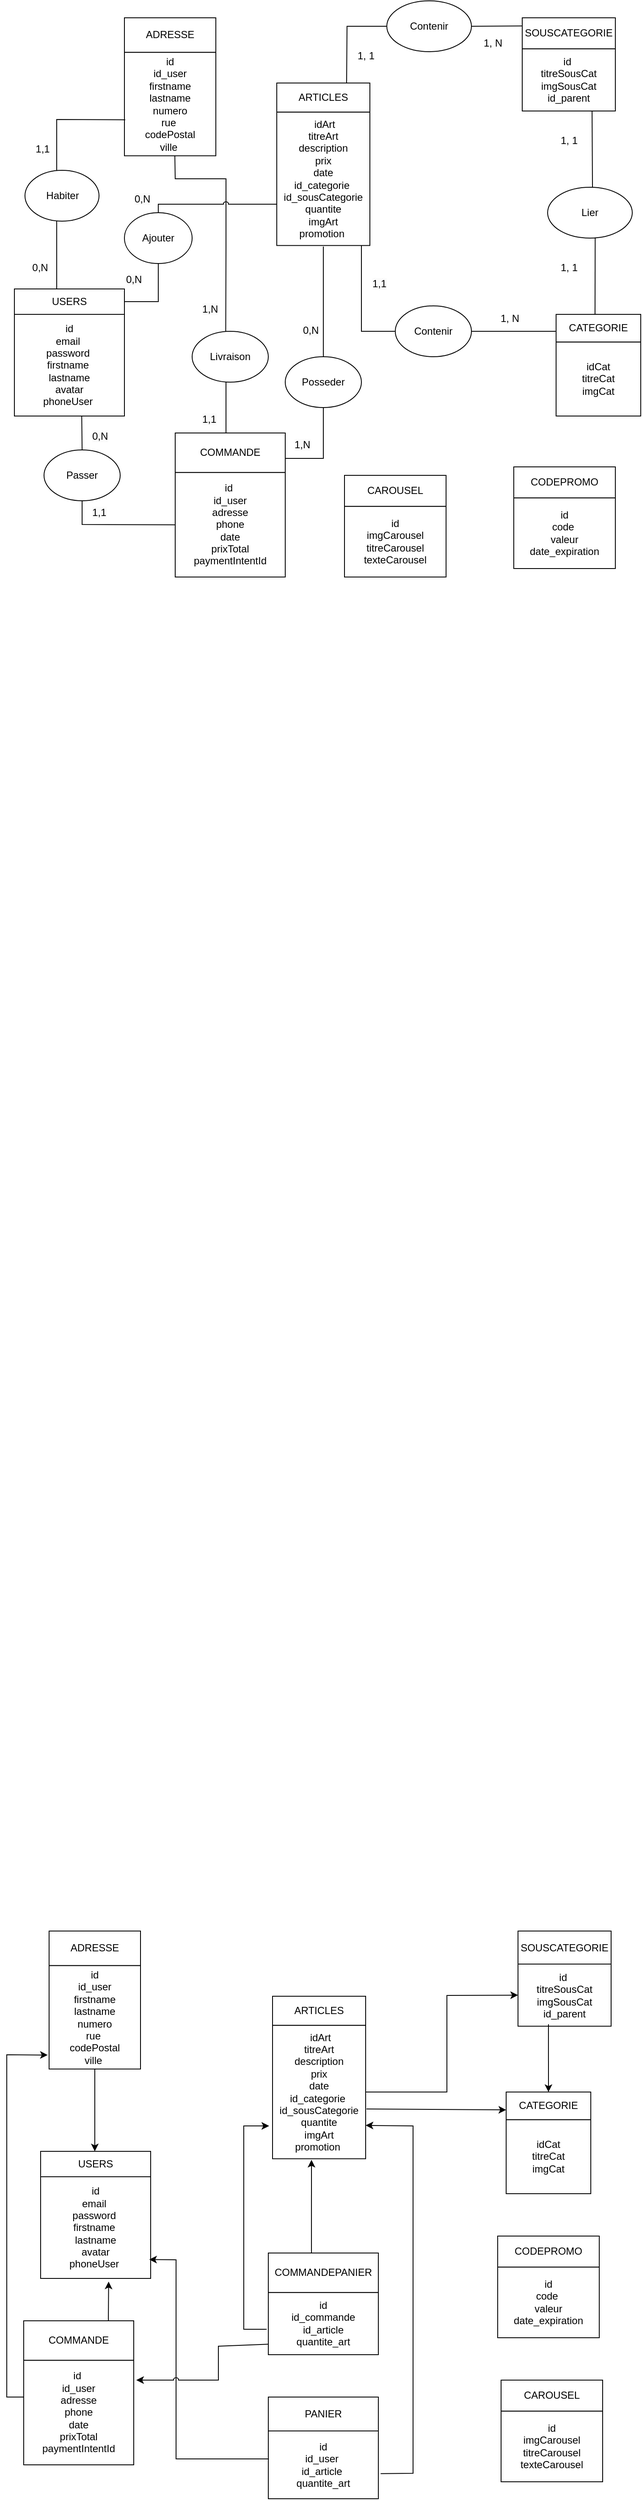 <mxfile version="21.6.1" type="github">
  <diagram name="Page-1" id="oE-j_5iUDHyS0gyDiJHf">
    <mxGraphModel dx="1092" dy="1613" grid="0" gridSize="10" guides="1" tooltips="1" connect="1" arrows="1" fold="1" page="1" pageScale="1" pageWidth="827" pageHeight="1169" math="0" shadow="0">
      <root>
        <mxCell id="0" />
        <mxCell id="1" parent="0" />
        <mxCell id="yUVncVeyEe3Xqn4Ctn47-15" value="" style="group" parent="1" vertex="1" connectable="0">
          <mxGeometry x="469" y="-588" width="90" height="120" as="geometry" />
        </mxCell>
        <mxCell id="yUVncVeyEe3Xqn4Ctn47-13" value="CAROUSEL" style="rounded=0;whiteSpace=wrap;html=1;" parent="yUVncVeyEe3Xqn4Ctn47-15" vertex="1">
          <mxGeometry x="-30" width="120" height="36.67" as="geometry" />
        </mxCell>
        <mxCell id="yUVncVeyEe3Xqn4Ctn47-14" value="&amp;nbsp;id&amp;nbsp;&lt;br&gt;imgCarousel&lt;br&gt;titreCarousel&lt;br&gt;texteCarousel" style="rounded=0;whiteSpace=wrap;html=1;" parent="yUVncVeyEe3Xqn4Ctn47-15" vertex="1">
          <mxGeometry x="-30" y="36.67" width="120" height="83.33" as="geometry" />
        </mxCell>
        <mxCell id="yUVncVeyEe3Xqn4Ctn47-16" value="" style="group" parent="1" vertex="1" connectable="0">
          <mxGeometry x="349" y="1680" width="130" height="120" as="geometry" />
        </mxCell>
        <mxCell id="yUVncVeyEe3Xqn4Ctn47-10" value="PANIER" style="rounded=0;whiteSpace=wrap;html=1;" parent="yUVncVeyEe3Xqn4Ctn47-16" vertex="1">
          <mxGeometry width="130" height="40" as="geometry" />
        </mxCell>
        <mxCell id="yUVncVeyEe3Xqn4Ctn47-12" value="&amp;nbsp;id&amp;nbsp;&lt;br&gt;id_user&amp;nbsp;&lt;br&gt;id_article&amp;nbsp;&lt;br&gt;quantite_art" style="rounded=0;whiteSpace=wrap;html=1;" parent="yUVncVeyEe3Xqn4Ctn47-16" vertex="1">
          <mxGeometry y="40" width="130" height="80" as="geometry" />
        </mxCell>
        <mxCell id="yUVncVeyEe3Xqn4Ctn47-17" value="" style="group" parent="1" vertex="1" connectable="0">
          <mxGeometry x="689" y="-778" width="100" height="120" as="geometry" />
        </mxCell>
        <mxCell id="yUVncVeyEe3Xqn4Ctn47-8" value="CATEGORIE" style="rounded=0;whiteSpace=wrap;html=1;" parent="yUVncVeyEe3Xqn4Ctn47-17" vertex="1">
          <mxGeometry width="100" height="32.727" as="geometry" />
        </mxCell>
        <mxCell id="yUVncVeyEe3Xqn4Ctn47-9" value="idCat&lt;br&gt;titreCat&lt;br&gt;imgCat" style="rounded=0;whiteSpace=wrap;html=1;" parent="yUVncVeyEe3Xqn4Ctn47-17" vertex="1">
          <mxGeometry y="32.73" width="100" height="87.27" as="geometry" />
        </mxCell>
        <mxCell id="yUVncVeyEe3Xqn4Ctn47-18" value="" style="group" parent="1" vertex="1" connectable="0">
          <mxGeometry x="349" y="-1028" width="120" height="180" as="geometry" />
        </mxCell>
        <mxCell id="yUVncVeyEe3Xqn4Ctn47-5" value="&amp;nbsp;idArt&lt;br&gt;titreArt&lt;br&gt;description &lt;br&gt;prix&lt;br&gt;date&lt;br&gt;id_categorie&amp;nbsp;&lt;br&gt;id_sousCategorie&lt;br&gt;quantite&lt;br&gt;imgArt&lt;br&gt;promotion&amp;nbsp;" style="rounded=0;whiteSpace=wrap;html=1;" parent="yUVncVeyEe3Xqn4Ctn47-18" vertex="1">
          <mxGeometry x="10" y="11.25" width="110" height="157.5" as="geometry" />
        </mxCell>
        <mxCell id="yUVncVeyEe3Xqn4Ctn47-3" value="ARTICLES" style="rounded=0;whiteSpace=wrap;html=1;" parent="yUVncVeyEe3Xqn4Ctn47-18" vertex="1">
          <mxGeometry x="10" y="-23.04" width="110" height="34.29" as="geometry" />
        </mxCell>
        <mxCell id="yUVncVeyEe3Xqn4Ctn47-35" value="1, 1" style="text;html=1;align=center;verticalAlign=middle;resizable=0;points=[];autosize=1;strokeColor=none;fillColor=none;" parent="1" vertex="1">
          <mxGeometry x="444" y="-1098" width="40" height="30" as="geometry" />
        </mxCell>
        <mxCell id="yUVncVeyEe3Xqn4Ctn47-54" value="&lt;span style=&quot;color: rgb(0, 0, 0); font-family: Helvetica; font-size: 12px; font-style: normal; font-variant-ligatures: normal; font-variant-caps: normal; font-weight: 400; letter-spacing: normal; orphans: 2; text-align: center; text-indent: 0px; text-transform: none; widows: 2; word-spacing: 0px; -webkit-text-stroke-width: 0px; background-color: rgb(251, 251, 251); text-decoration-thickness: initial; text-decoration-style: initial; text-decoration-color: initial; float: none; display: inline !important;&quot;&gt;1,1&lt;/span&gt;" style="text;whiteSpace=wrap;html=1;" parent="1" vertex="1">
          <mxGeometry x="470" y="-828" width="30" height="20" as="geometry" />
        </mxCell>
        <mxCell id="Ge5HHEds-0tlHNqM2KUf-5" value="" style="group" parent="1" vertex="1" connectable="0">
          <mxGeometry x="179" y="-1038" width="120" height="200" as="geometry" />
        </mxCell>
        <mxCell id="Ge5HHEds-0tlHNqM2KUf-3" value="&amp;nbsp;id&amp;nbsp;&lt;br&gt;id_user &lt;br&gt;firstname&lt;br&gt;lastname&lt;br&gt;numero&lt;br&gt;rue&amp;nbsp;&lt;br&gt;codePostal&lt;br&gt;ville&amp;nbsp;" style="rounded=0;whiteSpace=wrap;html=1;" parent="Ge5HHEds-0tlHNqM2KUf-5" vertex="1">
          <mxGeometry y="-49.29" width="108" height="122.14" as="geometry" />
        </mxCell>
        <mxCell id="Ge5HHEds-0tlHNqM2KUf-4" value="ADRESSE" style="rounded=0;whiteSpace=wrap;html=1;" parent="Ge5HHEds-0tlHNqM2KUf-5" vertex="1">
          <mxGeometry y="-90" width="108" height="40.71" as="geometry" />
        </mxCell>
        <mxCell id="bj2G22kcxmA5bMznoVkB-15" value="" style="endArrow=none;html=1;rounded=0;exitX=0.441;exitY=0.028;exitDx=0;exitDy=0;exitPerimeter=0;" parent="Ge5HHEds-0tlHNqM2KUf-5" source="bj2G22kcxmA5bMznoVkB-13" edge="1">
          <mxGeometry width="50" height="50" relative="1" as="geometry">
            <mxPoint x="59.58" y="182.85" as="sourcePoint" />
            <mxPoint x="59.58" y="72.85" as="targetPoint" />
            <Array as="points">
              <mxPoint x="120" y="180" />
              <mxPoint x="120" y="100" />
              <mxPoint x="60" y="100" />
            </Array>
          </mxGeometry>
        </mxCell>
        <mxCell id="bj2G22kcxmA5bMznoVkB-16" value="Ajouter" style="ellipse;whiteSpace=wrap;html=1;" parent="Ge5HHEds-0tlHNqM2KUf-5" vertex="1">
          <mxGeometry y="140" width="80" height="60" as="geometry" />
        </mxCell>
        <mxCell id="bj2G22kcxmA5bMznoVkB-17" value="" style="endArrow=none;html=1;rounded=0;jumpStyle=arc;" parent="Ge5HHEds-0tlHNqM2KUf-5" edge="1">
          <mxGeometry width="50" height="50" relative="1" as="geometry">
            <mxPoint x="40" y="140" as="sourcePoint" />
            <mxPoint x="180" y="130" as="targetPoint" />
            <Array as="points">
              <mxPoint x="40" y="130" />
            </Array>
          </mxGeometry>
        </mxCell>
        <mxCell id="bj2G22kcxmA5bMznoVkB-26" value="&lt;span style=&quot;color: rgb(0, 0, 0); font-family: Helvetica; font-size: 12px; font-style: normal; font-variant-ligatures: normal; font-variant-caps: normal; font-weight: 400; letter-spacing: normal; orphans: 2; text-align: center; text-indent: 0px; text-transform: none; widows: 2; word-spacing: 0px; -webkit-text-stroke-width: 0px; background-color: rgb(251, 251, 251); text-decoration-thickness: initial; text-decoration-style: initial; text-decoration-color: initial; float: none; display: inline !important;&quot;&gt;0,N&lt;/span&gt;" style="text;whiteSpace=wrap;html=1;" parent="Ge5HHEds-0tlHNqM2KUf-5" vertex="1">
          <mxGeometry x="10" y="110" width="30" height="30" as="geometry" />
        </mxCell>
        <mxCell id="Ge5HHEds-0tlHNqM2KUf-7" value="1,1" style="text;html=1;align=center;verticalAlign=middle;resizable=0;points=[];autosize=1;strokeColor=none;fillColor=none;" parent="1" vertex="1">
          <mxGeometry x="61.5" y="-988" width="40" height="30" as="geometry" />
        </mxCell>
        <mxCell id="Krdz1d3rUbujmGVrQ6On-1" value="Habiter" style="ellipse;whiteSpace=wrap;html=1;" parent="1" vertex="1">
          <mxGeometry x="61.5" y="-948" width="87.5" height="60" as="geometry" />
        </mxCell>
        <mxCell id="Ge5HHEds-0tlHNqM2KUf-8" value="0,N" style="text;html=1;align=center;verticalAlign=middle;resizable=0;points=[];autosize=1;strokeColor=none;fillColor=none;" parent="1" vertex="1">
          <mxGeometry x="59" y="-848" width="40" height="30" as="geometry" />
        </mxCell>
        <mxCell id="Krdz1d3rUbujmGVrQ6On-4" value="" style="endArrow=none;html=1;rounded=0;" parent="1" edge="1">
          <mxGeometry width="50" height="50" relative="1" as="geometry">
            <mxPoint x="99" y="-808" as="sourcePoint" />
            <mxPoint x="99" y="-888" as="targetPoint" />
            <Array as="points">
              <mxPoint x="99" y="-878" />
            </Array>
          </mxGeometry>
        </mxCell>
        <mxCell id="yUVncVeyEe3Xqn4Ctn47-22" value="SOUSCATEGORIE" style="rounded=0;whiteSpace=wrap;html=1;" parent="1" vertex="1">
          <mxGeometry x="649" y="-1128" width="110" height="36.67" as="geometry" />
        </mxCell>
        <mxCell id="yUVncVeyEe3Xqn4Ctn47-23" value="id&amp;nbsp;&lt;br&gt;titreSousCat&lt;br&gt;imgSousCat&lt;br&gt;id_parent" style="rounded=0;whiteSpace=wrap;html=1;" parent="1" vertex="1">
          <mxGeometry x="649" y="-1091.33" width="110" height="73.33" as="geometry" />
        </mxCell>
        <mxCell id="Krdz1d3rUbujmGVrQ6On-5" value="Lier" style="ellipse;whiteSpace=wrap;html=1;" parent="1" vertex="1">
          <mxGeometry x="679" y="-928" width="100" height="60" as="geometry" />
        </mxCell>
        <mxCell id="Krdz1d3rUbujmGVrQ6On-8" value="" style="endArrow=none;html=1;rounded=0;entryX=0.75;entryY=1;entryDx=0;entryDy=0;" parent="1" target="yUVncVeyEe3Xqn4Ctn47-23" edge="1">
          <mxGeometry width="50" height="50" relative="1" as="geometry">
            <mxPoint x="732" y="-928" as="sourcePoint" />
            <mxPoint x="699" y="-953" as="targetPoint" />
            <Array as="points" />
          </mxGeometry>
        </mxCell>
        <mxCell id="Krdz1d3rUbujmGVrQ6On-9" value="" style="endArrow=none;html=1;rounded=0;exitX=0.562;exitY=0.989;exitDx=0;exitDy=0;exitPerimeter=0;" parent="1" source="Krdz1d3rUbujmGVrQ6On-5" edge="1">
          <mxGeometry width="50" height="50" relative="1" as="geometry">
            <mxPoint x="729" y="-868" as="sourcePoint" />
            <mxPoint x="735" y="-778" as="targetPoint" />
            <Array as="points" />
          </mxGeometry>
        </mxCell>
        <mxCell id="Krdz1d3rUbujmGVrQ6On-10" value="1, 1" style="text;html=1;align=center;verticalAlign=middle;resizable=0;points=[];autosize=1;strokeColor=none;fillColor=none;" parent="1" vertex="1">
          <mxGeometry x="684" y="-998" width="40" height="30" as="geometry" />
        </mxCell>
        <mxCell id="Krdz1d3rUbujmGVrQ6On-11" value="1, N" style="text;html=1;align=center;verticalAlign=middle;resizable=0;points=[];autosize=1;strokeColor=none;fillColor=none;" parent="1" vertex="1">
          <mxGeometry x="609" y="-788" width="50" height="30" as="geometry" />
        </mxCell>
        <mxCell id="Krdz1d3rUbujmGVrQ6On-12" value="" style="group" parent="1" vertex="1" connectable="0">
          <mxGeometry x="649" y="-598" width="110" height="120" as="geometry" />
        </mxCell>
        <mxCell id="Krdz1d3rUbujmGVrQ6On-13" value="CODEPROMO" style="rounded=0;whiteSpace=wrap;html=1;" parent="Krdz1d3rUbujmGVrQ6On-12" vertex="1">
          <mxGeometry x="-10" width="120" height="36.67" as="geometry" />
        </mxCell>
        <mxCell id="Krdz1d3rUbujmGVrQ6On-14" value="&amp;nbsp;id&amp;nbsp;&lt;br&gt;code&amp;nbsp;&lt;br&gt;valeur&lt;br&gt;date_expiration" style="rounded=0;whiteSpace=wrap;html=1;" parent="Krdz1d3rUbujmGVrQ6On-12" vertex="1">
          <mxGeometry x="-10" y="36.67" width="120" height="83.33" as="geometry" />
        </mxCell>
        <mxCell id="Krdz1d3rUbujmGVrQ6On-15" value="" style="group" parent="1" vertex="1" connectable="0">
          <mxGeometry x="239" y="-628" width="130" height="160" as="geometry" />
        </mxCell>
        <mxCell id="Krdz1d3rUbujmGVrQ6On-16" value="COMMANDE" style="rounded=0;whiteSpace=wrap;html=1;" parent="Krdz1d3rUbujmGVrQ6On-15" vertex="1">
          <mxGeometry y="-10" width="130.0" height="46.67" as="geometry" />
        </mxCell>
        <mxCell id="Krdz1d3rUbujmGVrQ6On-17" value="&amp;nbsp;id&amp;nbsp;&amp;nbsp;&lt;br&gt;id_user&lt;br&gt;adresse&lt;br&gt;phone&lt;br&gt;date&lt;br&gt;prixTotal&lt;br&gt;paymentIntentId" style="rounded=0;whiteSpace=wrap;html=1;" parent="Krdz1d3rUbujmGVrQ6On-15" vertex="1">
          <mxGeometry y="36.67" width="130.0" height="123.33" as="geometry" />
        </mxCell>
        <mxCell id="Krdz1d3rUbujmGVrQ6On-18" value="" style="group" parent="1" vertex="1" connectable="0">
          <mxGeometry x="349" y="1520" width="130" height="110" as="geometry" />
        </mxCell>
        <mxCell id="Krdz1d3rUbujmGVrQ6On-19" value="COMMANDEPANIER" style="rounded=0;whiteSpace=wrap;html=1;" parent="Krdz1d3rUbujmGVrQ6On-18" vertex="1">
          <mxGeometry y="-10" width="130" height="46.67" as="geometry" />
        </mxCell>
        <mxCell id="0K34mv9GP-SGJpDsXIQ9-1" value="Contenir" style="ellipse;whiteSpace=wrap;html=1;" parent="1" vertex="1">
          <mxGeometry x="489" y="-1148" width="100" height="60" as="geometry" />
        </mxCell>
        <mxCell id="0K34mv9GP-SGJpDsXIQ9-2" value="" style="endArrow=none;html=1;rounded=0;entryX=0;entryY=0.5;entryDx=0;entryDy=0;exitX=0.75;exitY=0;exitDx=0;exitDy=0;" parent="1" source="yUVncVeyEe3Xqn4Ctn47-3" target="0K34mv9GP-SGJpDsXIQ9-1" edge="1">
          <mxGeometry width="50" height="50" relative="1" as="geometry">
            <mxPoint x="399" y="-1068" as="sourcePoint" />
            <mxPoint x="449" y="-1118" as="targetPoint" />
            <Array as="points">
              <mxPoint x="442" y="-1118" />
            </Array>
          </mxGeometry>
        </mxCell>
        <mxCell id="0K34mv9GP-SGJpDsXIQ9-4" value="" style="endArrow=none;html=1;rounded=0;exitX=1;exitY=0.5;exitDx=0;exitDy=0;" parent="1" source="0K34mv9GP-SGJpDsXIQ9-1" edge="1">
          <mxGeometry width="50" height="50" relative="1" as="geometry">
            <mxPoint x="609" y="-1118.42" as="sourcePoint" />
            <mxPoint x="649" y="-1118.42" as="targetPoint" />
          </mxGeometry>
        </mxCell>
        <mxCell id="0K34mv9GP-SGJpDsXIQ9-6" value="" style="endArrow=none;html=1;rounded=0;exitX=0.562;exitY=0.989;exitDx=0;exitDy=0;exitPerimeter=0;" parent="1" edge="1">
          <mxGeometry width="50" height="50" relative="1" as="geometry">
            <mxPoint x="459" y="-859" as="sourcePoint" />
            <mxPoint x="499" y="-758" as="targetPoint" />
            <Array as="points">
              <mxPoint x="459" y="-758" />
            </Array>
          </mxGeometry>
        </mxCell>
        <mxCell id="0K34mv9GP-SGJpDsXIQ9-7" value="Contenir" style="ellipse;whiteSpace=wrap;html=1;" parent="1" vertex="1">
          <mxGeometry x="499" y="-788" width="90" height="60" as="geometry" />
        </mxCell>
        <mxCell id="0K34mv9GP-SGJpDsXIQ9-9" value="" style="endArrow=none;html=1;rounded=0;exitX=1;exitY=0.5;exitDx=0;exitDy=0;" parent="1" source="0K34mv9GP-SGJpDsXIQ9-7" edge="1">
          <mxGeometry width="50" height="50" relative="1" as="geometry">
            <mxPoint x="639" y="-708" as="sourcePoint" />
            <mxPoint x="689" y="-758" as="targetPoint" />
            <Array as="points">
              <mxPoint x="649" y="-758" />
            </Array>
          </mxGeometry>
        </mxCell>
        <mxCell id="0K34mv9GP-SGJpDsXIQ9-10" value="1, 1" style="text;html=1;align=center;verticalAlign=middle;resizable=0;points=[];autosize=1;strokeColor=none;fillColor=none;" parent="1" vertex="1">
          <mxGeometry x="684" y="-848" width="40" height="30" as="geometry" />
        </mxCell>
        <mxCell id="0K34mv9GP-SGJpDsXIQ9-11" value="1, N" style="text;html=1;align=center;verticalAlign=middle;resizable=0;points=[];autosize=1;strokeColor=none;fillColor=none;" parent="1" vertex="1">
          <mxGeometry x="589" y="-1113" width="50" height="30" as="geometry" />
        </mxCell>
        <mxCell id="bj2G22kcxmA5bMznoVkB-1" value="" style="endArrow=none;html=1;rounded=0;entryX=0.009;entryY=0.652;entryDx=0;entryDy=0;entryPerimeter=0;" parent="1" target="Ge5HHEds-0tlHNqM2KUf-3" edge="1">
          <mxGeometry width="50" height="50" relative="1" as="geometry">
            <mxPoint x="99" y="-948" as="sourcePoint" />
            <mxPoint x="149" y="-978" as="targetPoint" />
            <Array as="points">
              <mxPoint x="99" y="-1008" />
            </Array>
          </mxGeometry>
        </mxCell>
        <mxCell id="yUVncVeyEe3Xqn4Ctn47-2" value="id&lt;br&gt;email&amp;nbsp;&lt;br&gt;password&amp;nbsp;&lt;br&gt;firstname&amp;nbsp;&lt;br&gt;lastname&lt;br&gt;avatar&lt;br&gt;phoneUser&amp;nbsp;" style="rounded=0;whiteSpace=wrap;html=1;" parent="1" vertex="1">
          <mxGeometry x="49" y="-778" width="130" height="120" as="geometry" />
        </mxCell>
        <mxCell id="yUVncVeyEe3Xqn4Ctn47-4" value="USERS" style="rounded=0;whiteSpace=wrap;html=1;" parent="1" vertex="1">
          <mxGeometry x="49" y="-808" width="130" height="30" as="geometry" />
        </mxCell>
        <mxCell id="Krdz1d3rUbujmGVrQ6On-20" value="&amp;nbsp;id&amp;nbsp;&lt;br&gt;id_commande&lt;br&gt;id_article&lt;br&gt;quantite_art" style="rounded=0;whiteSpace=wrap;html=1;" parent="1" vertex="1">
          <mxGeometry x="349" y="1556.67" width="130" height="73.33" as="geometry" />
        </mxCell>
        <mxCell id="bj2G22kcxmA5bMznoVkB-5" value="Passer" style="ellipse;whiteSpace=wrap;html=1;" parent="1" vertex="1">
          <mxGeometry x="84" y="-618" width="90" height="60" as="geometry" />
        </mxCell>
        <mxCell id="bj2G22kcxmA5bMznoVkB-7" value="" style="endArrow=none;html=1;rounded=0;" parent="1" edge="1">
          <mxGeometry width="50" height="50" relative="1" as="geometry">
            <mxPoint x="129" y="-618" as="sourcePoint" />
            <mxPoint x="128.58" y="-658" as="targetPoint" />
          </mxGeometry>
        </mxCell>
        <mxCell id="bj2G22kcxmA5bMznoVkB-8" value="" style="endArrow=none;html=1;rounded=0;exitX=0;exitY=0.5;exitDx=0;exitDy=0;" parent="1" source="Krdz1d3rUbujmGVrQ6On-17" edge="1">
          <mxGeometry width="50" height="50" relative="1" as="geometry">
            <mxPoint x="129" y="-528" as="sourcePoint" />
            <mxPoint x="129" y="-558" as="targetPoint" />
            <Array as="points">
              <mxPoint x="129" y="-530" />
            </Array>
          </mxGeometry>
        </mxCell>
        <mxCell id="bj2G22kcxmA5bMznoVkB-11" value="&lt;span style=&quot;color: rgb(0, 0, 0); font-family: Helvetica; font-size: 12px; font-style: normal; font-variant-ligatures: normal; font-variant-caps: normal; font-weight: 400; letter-spacing: normal; orphans: 2; text-align: center; text-indent: 0px; text-transform: none; widows: 2; word-spacing: 0px; -webkit-text-stroke-width: 0px; background-color: rgb(251, 251, 251); text-decoration-thickness: initial; text-decoration-style: initial; text-decoration-color: initial; float: none; display: inline !important;&quot;&gt;0,N&lt;/span&gt;" style="text;whiteSpace=wrap;html=1;" parent="1" vertex="1">
          <mxGeometry x="139" y="-648" width="30" height="30" as="geometry" />
        </mxCell>
        <mxCell id="bj2G22kcxmA5bMznoVkB-12" value="&lt;span style=&quot;color: rgb(0, 0, 0); font-family: Helvetica; font-size: 12px; font-style: normal; font-variant-ligatures: normal; font-variant-caps: normal; font-weight: 400; letter-spacing: normal; orphans: 2; text-align: center; text-indent: 0px; text-transform: none; widows: 2; word-spacing: 0px; -webkit-text-stroke-width: 0px; background-color: rgb(251, 251, 251); text-decoration-thickness: initial; text-decoration-style: initial; text-decoration-color: initial; float: none; display: inline !important;&quot;&gt;1,1&lt;/span&gt;" style="text;whiteSpace=wrap;html=1;" parent="1" vertex="1">
          <mxGeometry x="139" y="-558" width="30" height="30" as="geometry" />
        </mxCell>
        <mxCell id="bj2G22kcxmA5bMznoVkB-13" value="Livraison" style="ellipse;whiteSpace=wrap;html=1;" parent="1" vertex="1">
          <mxGeometry x="259" y="-758" width="90" height="60" as="geometry" />
        </mxCell>
        <mxCell id="bj2G22kcxmA5bMznoVkB-14" value="" style="endArrow=none;html=1;rounded=0;" parent="1" edge="1">
          <mxGeometry width="50" height="50" relative="1" as="geometry">
            <mxPoint x="299" y="-638" as="sourcePoint" />
            <mxPoint x="299" y="-698" as="targetPoint" />
          </mxGeometry>
        </mxCell>
        <mxCell id="bj2G22kcxmA5bMznoVkB-18" value="" style="endArrow=none;html=1;rounded=0;entryX=0.5;entryY=1;entryDx=0;entryDy=0;" parent="1" target="bj2G22kcxmA5bMznoVkB-16" edge="1">
          <mxGeometry width="50" height="50" relative="1" as="geometry">
            <mxPoint x="179" y="-793" as="sourcePoint" />
            <mxPoint x="229" y="-843" as="targetPoint" />
            <Array as="points">
              <mxPoint x="219" y="-793" />
            </Array>
          </mxGeometry>
        </mxCell>
        <mxCell id="bj2G22kcxmA5bMznoVkB-19" value="Posseder" style="ellipse;whiteSpace=wrap;html=1;" parent="1" vertex="1">
          <mxGeometry x="369" y="-728" width="90" height="60" as="geometry" />
        </mxCell>
        <mxCell id="bj2G22kcxmA5bMznoVkB-20" value="" style="endArrow=none;html=1;rounded=0;entryX=0.5;entryY=1;entryDx=0;entryDy=0;" parent="1" target="bj2G22kcxmA5bMznoVkB-19" edge="1">
          <mxGeometry width="50" height="50" relative="1" as="geometry">
            <mxPoint x="369" y="-608" as="sourcePoint" />
            <mxPoint x="419" y="-658" as="targetPoint" />
            <Array as="points">
              <mxPoint x="414" y="-608" />
            </Array>
          </mxGeometry>
        </mxCell>
        <mxCell id="bj2G22kcxmA5bMznoVkB-22" value="" style="endArrow=none;html=1;rounded=0;exitX=0.5;exitY=0;exitDx=0;exitDy=0;" parent="1" source="bj2G22kcxmA5bMznoVkB-19" edge="1">
          <mxGeometry width="50" height="50" relative="1" as="geometry">
            <mxPoint x="369" y="-808" as="sourcePoint" />
            <mxPoint x="414" y="-858" as="targetPoint" />
          </mxGeometry>
        </mxCell>
        <mxCell id="bj2G22kcxmA5bMznoVkB-23" value="&lt;span style=&quot;color: rgb(0, 0, 0); font-family: Helvetica; font-size: 12px; font-style: normal; font-variant-ligatures: normal; font-variant-caps: normal; font-weight: 400; letter-spacing: normal; orphans: 2; text-align: center; text-indent: 0px; text-transform: none; widows: 2; word-spacing: 0px; -webkit-text-stroke-width: 0px; background-color: rgb(251, 251, 251); text-decoration-thickness: initial; text-decoration-style: initial; text-decoration-color: initial; float: none; display: inline !important;&quot;&gt;1,1&lt;/span&gt;" style="text;whiteSpace=wrap;html=1;" parent="1" vertex="1">
          <mxGeometry x="269" y="-668" width="30" height="30" as="geometry" />
        </mxCell>
        <mxCell id="bj2G22kcxmA5bMznoVkB-24" value="&lt;span style=&quot;color: rgb(0, 0, 0); font-family: Helvetica; font-size: 12px; font-style: normal; font-variant-ligatures: normal; font-variant-caps: normal; font-weight: 400; letter-spacing: normal; orphans: 2; text-align: center; text-indent: 0px; text-transform: none; widows: 2; word-spacing: 0px; -webkit-text-stroke-width: 0px; background-color: rgb(251, 251, 251); text-decoration-thickness: initial; text-decoration-style: initial; text-decoration-color: initial; float: none; display: inline !important;&quot;&gt;1,N&lt;/span&gt;" style="text;whiteSpace=wrap;html=1;" parent="1" vertex="1">
          <mxGeometry x="269" y="-798" width="30" height="30" as="geometry" />
        </mxCell>
        <mxCell id="bj2G22kcxmA5bMznoVkB-25" value="&lt;span style=&quot;color: rgb(0, 0, 0); font-family: Helvetica; font-size: 12px; font-style: normal; font-variant-ligatures: normal; font-variant-caps: normal; font-weight: 400; letter-spacing: normal; orphans: 2; text-align: center; text-indent: 0px; text-transform: none; widows: 2; word-spacing: 0px; -webkit-text-stroke-width: 0px; background-color: rgb(251, 251, 251); text-decoration-thickness: initial; text-decoration-style: initial; text-decoration-color: initial; float: none; display: inline !important;&quot;&gt;0,N&lt;/span&gt;" style="text;whiteSpace=wrap;html=1;" parent="1" vertex="1">
          <mxGeometry x="179" y="-833" width="30" height="30" as="geometry" />
        </mxCell>
        <mxCell id="bj2G22kcxmA5bMznoVkB-27" value="&lt;span style=&quot;color: rgb(0, 0, 0); font-family: Helvetica; font-size: 12px; font-style: normal; font-variant-ligatures: normal; font-variant-caps: normal; font-weight: 400; letter-spacing: normal; orphans: 2; text-align: center; text-indent: 0px; text-transform: none; widows: 2; word-spacing: 0px; -webkit-text-stroke-width: 0px; background-color: rgb(251, 251, 251); text-decoration-thickness: initial; text-decoration-style: initial; text-decoration-color: initial; float: none; display: inline !important;&quot;&gt;1,N&lt;/span&gt;" style="text;whiteSpace=wrap;html=1;" parent="1" vertex="1">
          <mxGeometry x="378" y="-638" width="30" height="30" as="geometry" />
        </mxCell>
        <mxCell id="bj2G22kcxmA5bMznoVkB-28" value="&lt;span style=&quot;color: rgb(0, 0, 0); font-family: Helvetica; font-size: 12px; font-style: normal; font-variant-ligatures: normal; font-variant-caps: normal; font-weight: 400; letter-spacing: normal; orphans: 2; text-align: center; text-indent: 0px; text-transform: none; widows: 2; word-spacing: 0px; -webkit-text-stroke-width: 0px; background-color: rgb(251, 251, 251); text-decoration-thickness: initial; text-decoration-style: initial; text-decoration-color: initial; float: none; display: inline !important;&quot;&gt;0,N&lt;/span&gt;" style="text;whiteSpace=wrap;html=1;" parent="1" vertex="1">
          <mxGeometry x="388" y="-773" width="30" height="30" as="geometry" />
        </mxCell>
        <mxCell id="bj2G22kcxmA5bMznoVkB-29" value="" style="group" parent="1" vertex="1" connectable="0">
          <mxGeometry x="654" y="1660" width="90" height="120" as="geometry" />
        </mxCell>
        <mxCell id="bj2G22kcxmA5bMznoVkB-30" value="CAROUSEL" style="rounded=0;whiteSpace=wrap;html=1;" parent="bj2G22kcxmA5bMznoVkB-29" vertex="1">
          <mxGeometry x="-30" width="120" height="36.67" as="geometry" />
        </mxCell>
        <mxCell id="bj2G22kcxmA5bMznoVkB-31" value="&amp;nbsp;id&amp;nbsp;&lt;br&gt;imgCarousel&lt;br&gt;titreCarousel&lt;br&gt;texteCarousel" style="rounded=0;whiteSpace=wrap;html=1;" parent="bj2G22kcxmA5bMznoVkB-29" vertex="1">
          <mxGeometry x="-30" y="36.67" width="120" height="83.33" as="geometry" />
        </mxCell>
        <mxCell id="bj2G22kcxmA5bMznoVkB-32" value="" style="group" parent="1" vertex="1" connectable="0">
          <mxGeometry x="630" y="1320" width="100" height="120" as="geometry" />
        </mxCell>
        <mxCell id="bj2G22kcxmA5bMznoVkB-33" value="CATEGORIE" style="rounded=0;whiteSpace=wrap;html=1;" parent="bj2G22kcxmA5bMznoVkB-32" vertex="1">
          <mxGeometry width="100" height="32.727" as="geometry" />
        </mxCell>
        <mxCell id="bj2G22kcxmA5bMznoVkB-34" value="idCat&lt;br&gt;titreCat&lt;br&gt;imgCat" style="rounded=0;whiteSpace=wrap;html=1;" parent="bj2G22kcxmA5bMznoVkB-32" vertex="1">
          <mxGeometry y="32.73" width="100" height="87.27" as="geometry" />
        </mxCell>
        <mxCell id="bj2G22kcxmA5bMznoVkB-35" value="" style="group" parent="1" vertex="1" connectable="0">
          <mxGeometry x="344" y="1230" width="120" height="180" as="geometry" />
        </mxCell>
        <mxCell id="bj2G22kcxmA5bMznoVkB-36" value="&amp;nbsp;idArt&lt;br&gt;titreArt&lt;br&gt;description &lt;br&gt;prix&lt;br&gt;date&lt;br&gt;id_categorie&amp;nbsp;&lt;br&gt;id_sousCategorie&lt;br&gt;quantite&lt;br&gt;imgArt&lt;br&gt;promotion&amp;nbsp;" style="rounded=0;whiteSpace=wrap;html=1;" parent="bj2G22kcxmA5bMznoVkB-35" vertex="1">
          <mxGeometry x="10" y="11.25" width="110" height="157.5" as="geometry" />
        </mxCell>
        <mxCell id="bj2G22kcxmA5bMznoVkB-37" value="ARTICLES" style="rounded=0;whiteSpace=wrap;html=1;" parent="bj2G22kcxmA5bMznoVkB-35" vertex="1">
          <mxGeometry x="10" y="-23.04" width="110" height="34.29" as="geometry" />
        </mxCell>
        <mxCell id="bj2G22kcxmA5bMznoVkB-40" value="" style="group" parent="1" vertex="1" connectable="0">
          <mxGeometry x="90" y="1220" width="120" height="200" as="geometry" />
        </mxCell>
        <mxCell id="bj2G22kcxmA5bMznoVkB-41" value="&amp;nbsp;id&amp;nbsp;&lt;br&gt;id_user &lt;br&gt;firstname&lt;br&gt;lastname&lt;br&gt;numero&lt;br&gt;rue&amp;nbsp;&lt;br&gt;codePostal&lt;br&gt;ville&amp;nbsp;" style="rounded=0;whiteSpace=wrap;html=1;" parent="bj2G22kcxmA5bMznoVkB-40" vertex="1">
          <mxGeometry y="-49.29" width="108" height="122.14" as="geometry" />
        </mxCell>
        <mxCell id="bj2G22kcxmA5bMznoVkB-42" value="ADRESSE" style="rounded=0;whiteSpace=wrap;html=1;" parent="bj2G22kcxmA5bMznoVkB-40" vertex="1">
          <mxGeometry y="-90" width="108" height="40.71" as="geometry" />
        </mxCell>
        <mxCell id="bj2G22kcxmA5bMznoVkB-97" value="" style="endArrow=classic;html=1;rounded=0;exitX=0.5;exitY=1;exitDx=0;exitDy=0;" parent="bj2G22kcxmA5bMznoVkB-40" source="bj2G22kcxmA5bMznoVkB-41" edge="1">
          <mxGeometry width="50" height="50" relative="1" as="geometry">
            <mxPoint x="50" y="146" as="sourcePoint" />
            <mxPoint x="54" y="170" as="targetPoint" />
          </mxGeometry>
        </mxCell>
        <mxCell id="bj2G22kcxmA5bMznoVkB-51" value="SOUSCATEGORIE" style="rounded=0;whiteSpace=wrap;html=1;" parent="1" vertex="1">
          <mxGeometry x="644" y="1130" width="110" height="40" as="geometry" />
        </mxCell>
        <mxCell id="bj2G22kcxmA5bMznoVkB-52" value="id&amp;nbsp;&lt;br&gt;titreSousCat&lt;br&gt;imgSousCat&lt;br&gt;id_parent" style="rounded=0;whiteSpace=wrap;html=1;" parent="1" vertex="1">
          <mxGeometry x="644" y="1169" width="110" height="73.33" as="geometry" />
        </mxCell>
        <mxCell id="bj2G22kcxmA5bMznoVkB-58" value="" style="group" parent="1" vertex="1" connectable="0">
          <mxGeometry x="630" y="1490" width="110" height="120" as="geometry" />
        </mxCell>
        <mxCell id="bj2G22kcxmA5bMznoVkB-59" value="CODEPROMO" style="rounded=0;whiteSpace=wrap;html=1;" parent="bj2G22kcxmA5bMznoVkB-58" vertex="1">
          <mxGeometry x="-10" width="120" height="36.67" as="geometry" />
        </mxCell>
        <mxCell id="bj2G22kcxmA5bMznoVkB-60" value="&amp;nbsp;id&amp;nbsp;&lt;br&gt;code&amp;nbsp;&lt;br&gt;valeur&lt;br&gt;date_expiration" style="rounded=0;whiteSpace=wrap;html=1;" parent="bj2G22kcxmA5bMznoVkB-58" vertex="1">
          <mxGeometry x="-10" y="36.67" width="120" height="83.33" as="geometry" />
        </mxCell>
        <mxCell id="bj2G22kcxmA5bMznoVkB-61" value="" style="group" parent="1" vertex="1" connectable="0">
          <mxGeometry x="60" y="1600" width="130" height="160" as="geometry" />
        </mxCell>
        <mxCell id="bj2G22kcxmA5bMznoVkB-62" value="COMMANDE" style="rounded=0;whiteSpace=wrap;html=1;" parent="bj2G22kcxmA5bMznoVkB-61" vertex="1">
          <mxGeometry y="-10" width="130.0" height="46.67" as="geometry" />
        </mxCell>
        <mxCell id="bj2G22kcxmA5bMznoVkB-63" value="&amp;nbsp;id&amp;nbsp;&amp;nbsp;&lt;br&gt;id_user&lt;br&gt;adresse&lt;br&gt;phone&lt;br&gt;date&lt;br&gt;prixTotal&lt;br&gt;paymentIntentId" style="rounded=0;whiteSpace=wrap;html=1;" parent="bj2G22kcxmA5bMznoVkB-61" vertex="1">
          <mxGeometry y="36.67" width="130.0" height="123.33" as="geometry" />
        </mxCell>
        <mxCell id="bj2G22kcxmA5bMznoVkB-105" value="" style="endArrow=classic;html=1;rounded=0;entryX=-0.015;entryY=0.865;entryDx=0;entryDy=0;entryPerimeter=0;" parent="bj2G22kcxmA5bMznoVkB-61" target="bj2G22kcxmA5bMznoVkB-41" edge="1">
          <mxGeometry width="50" height="50" relative="1" as="geometry">
            <mxPoint y="80" as="sourcePoint" />
            <mxPoint y="-320" as="targetPoint" />
            <Array as="points">
              <mxPoint x="-20" y="80" />
              <mxPoint x="-20" y="-324" />
            </Array>
          </mxGeometry>
        </mxCell>
        <mxCell id="bj2G22kcxmA5bMznoVkB-73" value="id&lt;br&gt;email&amp;nbsp;&lt;br&gt;password&amp;nbsp;&lt;br&gt;firstname&amp;nbsp;&lt;br&gt;lastname&lt;br&gt;avatar&lt;br&gt;phoneUser&amp;nbsp;" style="rounded=0;whiteSpace=wrap;html=1;" parent="1" vertex="1">
          <mxGeometry x="80" y="1420" width="130" height="120" as="geometry" />
        </mxCell>
        <mxCell id="bj2G22kcxmA5bMznoVkB-74" value="USERS" style="rounded=0;whiteSpace=wrap;html=1;" parent="1" vertex="1">
          <mxGeometry x="80" y="1390" width="130" height="30" as="geometry" />
        </mxCell>
        <mxCell id="bj2G22kcxmA5bMznoVkB-94" value="" style="endArrow=classic;html=1;rounded=0;entryX=0.618;entryY=1.031;entryDx=0;entryDy=0;entryPerimeter=0;" parent="1" target="bj2G22kcxmA5bMznoVkB-73" edge="1">
          <mxGeometry width="50" height="50" relative="1" as="geometry">
            <mxPoint x="160" y="1590" as="sourcePoint" />
            <mxPoint x="160" y="1544" as="targetPoint" />
          </mxGeometry>
        </mxCell>
        <mxCell id="bj2G22kcxmA5bMznoVkB-96" value="" style="endArrow=classic;html=1;rounded=0;entryX=0.987;entryY=0.814;entryDx=0;entryDy=0;entryPerimeter=0;exitX=0.005;exitY=0.413;exitDx=0;exitDy=0;exitPerimeter=0;" parent="1" source="yUVncVeyEe3Xqn4Ctn47-12" target="bj2G22kcxmA5bMznoVkB-73" edge="1">
          <mxGeometry width="50" height="50" relative="1" as="geometry">
            <mxPoint x="349" y="1716" as="sourcePoint" />
            <mxPoint x="349" y="1670" as="targetPoint" />
            <Array as="points">
              <mxPoint x="240" y="1753" />
              <mxPoint x="240" y="1518" />
            </Array>
          </mxGeometry>
        </mxCell>
        <mxCell id="bj2G22kcxmA5bMznoVkB-98" value="" style="endArrow=classic;html=1;rounded=0;entryX=1;entryY=0.75;entryDx=0;entryDy=0;exitX=1.021;exitY=0.629;exitDx=0;exitDy=0;exitPerimeter=0;" parent="1" source="yUVncVeyEe3Xqn4Ctn47-12" target="bj2G22kcxmA5bMznoVkB-36" edge="1">
          <mxGeometry width="50" height="50" relative="1" as="geometry">
            <mxPoint x="480" y="1716" as="sourcePoint" />
            <mxPoint x="480" y="1330" as="targetPoint" />
            <Array as="points">
              <mxPoint x="520" y="1770" />
              <mxPoint x="520" y="1360" />
            </Array>
          </mxGeometry>
        </mxCell>
        <mxCell id="bj2G22kcxmA5bMznoVkB-99" value="" style="endArrow=classic;html=1;rounded=0;entryX=0.31;entryY=-0.01;entryDx=0;entryDy=0;entryPerimeter=0;exitX=0.327;exitY=0.968;exitDx=0;exitDy=0;exitPerimeter=0;" parent="1" source="bj2G22kcxmA5bMznoVkB-52" edge="1">
          <mxGeometry width="50" height="50" relative="1" as="geometry">
            <mxPoint x="680" y="1250" as="sourcePoint" />
            <mxPoint x="680" y="1320.003" as="targetPoint" />
          </mxGeometry>
        </mxCell>
        <mxCell id="bj2G22kcxmA5bMznoVkB-100" value="" style="endArrow=classic;html=1;rounded=0;exitX=0.392;exitY=0;exitDx=0;exitDy=0;exitPerimeter=0;" parent="1" source="Krdz1d3rUbujmGVrQ6On-19" edge="1">
          <mxGeometry width="50" height="50" relative="1" as="geometry">
            <mxPoint x="399.0" y="1506" as="sourcePoint" />
            <mxPoint x="400" y="1400" as="targetPoint" />
          </mxGeometry>
        </mxCell>
        <mxCell id="bj2G22kcxmA5bMznoVkB-101" value="" style="endArrow=classic;html=1;rounded=0;exitX=1.009;exitY=0.544;exitDx=0;exitDy=0;exitPerimeter=0;" parent="1" edge="1">
          <mxGeometry width="50" height="50" relative="1" as="geometry">
            <mxPoint x="464.99" y="1340.0" as="sourcePoint" />
            <mxPoint x="630" y="1341.07" as="targetPoint" />
          </mxGeometry>
        </mxCell>
        <mxCell id="bj2G22kcxmA5bMznoVkB-102" value="" style="endArrow=classic;html=1;rounded=0;entryX=0;entryY=0.5;entryDx=0;entryDy=0;exitX=1;exitY=0.5;exitDx=0;exitDy=0;" parent="1" source="bj2G22kcxmA5bMznoVkB-36" target="bj2G22kcxmA5bMznoVkB-52" edge="1">
          <mxGeometry width="50" height="50" relative="1" as="geometry">
            <mxPoint x="470" y="1320" as="sourcePoint" />
            <mxPoint x="514" y="1242.33" as="targetPoint" />
            <Array as="points">
              <mxPoint x="560" y="1320" />
              <mxPoint x="560" y="1206" />
            </Array>
          </mxGeometry>
        </mxCell>
        <mxCell id="bj2G22kcxmA5bMznoVkB-103" value="" style="endArrow=classic;html=1;rounded=0;" parent="1" edge="1">
          <mxGeometry width="50" height="50" relative="1" as="geometry">
            <mxPoint x="347" y="1600" as="sourcePoint" />
            <mxPoint x="350" y="1360" as="targetPoint" />
            <Array as="points">
              <mxPoint x="320" y="1600" />
              <mxPoint x="320" y="1360" />
            </Array>
          </mxGeometry>
        </mxCell>
        <mxCell id="bj2G22kcxmA5bMznoVkB-104" value="" style="endArrow=classic;html=1;rounded=0;jumpStyle=arc;exitX=0;exitY=0.832;exitDx=0;exitDy=0;exitPerimeter=0;" parent="1" source="Krdz1d3rUbujmGVrQ6On-20" edge="1">
          <mxGeometry width="50" height="50" relative="1" as="geometry">
            <mxPoint x="340" y="1630" as="sourcePoint" />
            <mxPoint x="193" y="1660" as="targetPoint" />
            <Array as="points">
              <mxPoint x="290" y="1620" />
              <mxPoint x="290" y="1660" />
            </Array>
          </mxGeometry>
        </mxCell>
      </root>
    </mxGraphModel>
  </diagram>
</mxfile>

